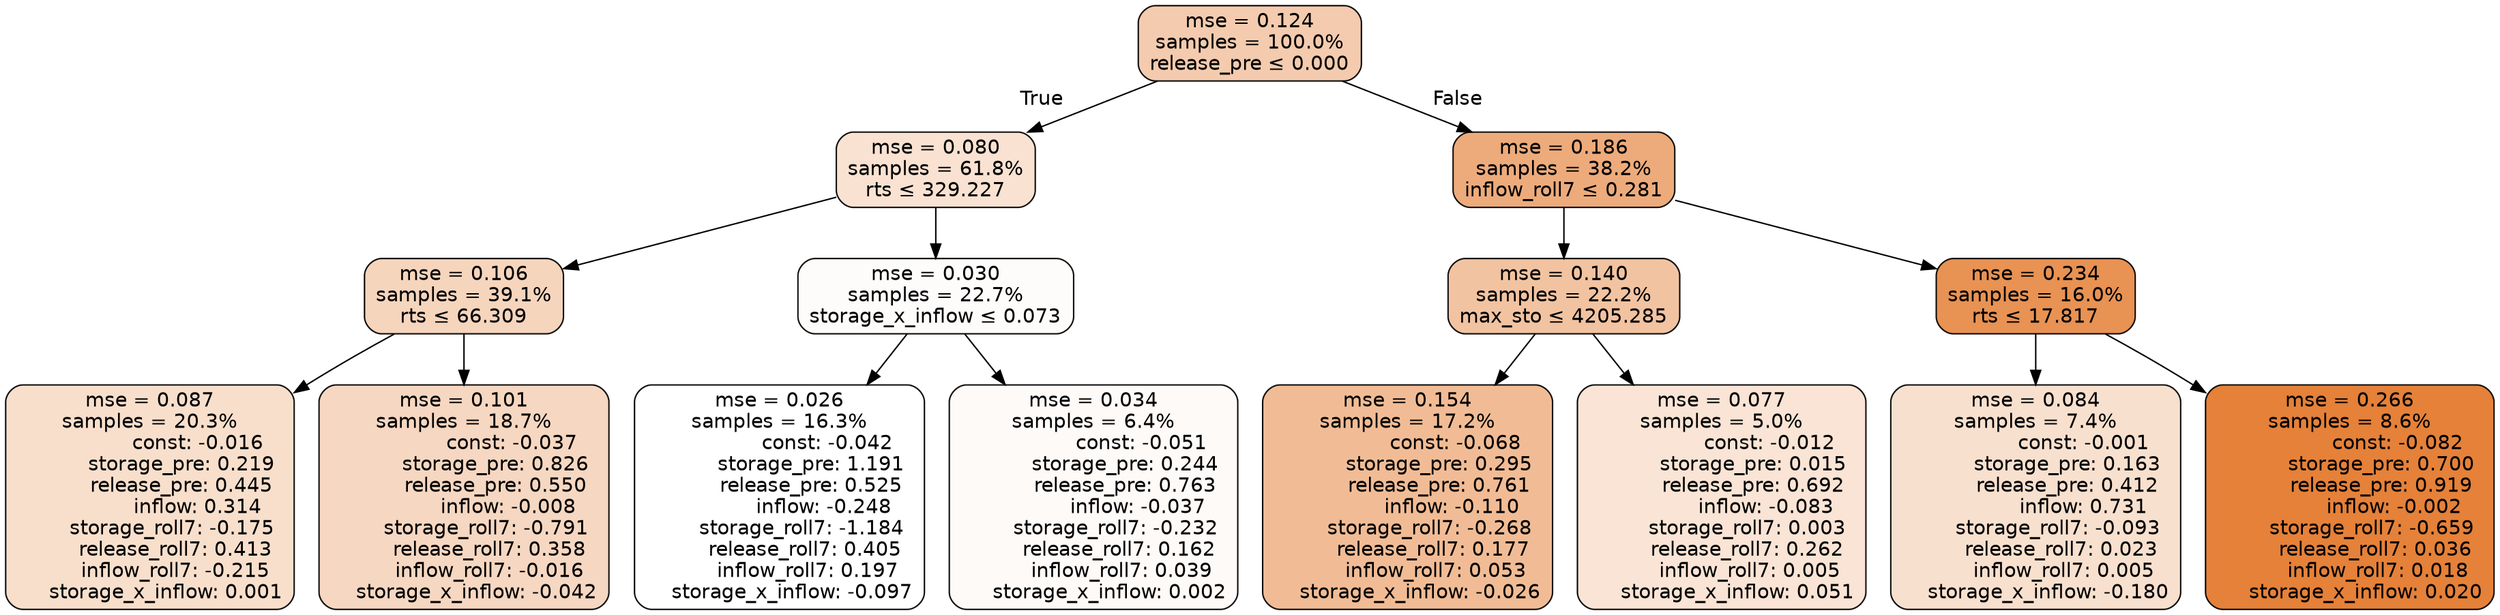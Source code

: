digraph tree {
bgcolor="transparent"
node [shape=rectangle, style="filled, rounded", color="black", fontname=helvetica] ;
edge [fontname=helvetica] ;
	"0" [label="mse = 0.124
samples = 100.0%
release_pre &le; 0.000", fillcolor="#f4cbae"]
	"1" [label="mse = 0.080
samples = 61.8%
rts &le; 329.227", fillcolor="#f9e2d2"]
	"2" [label="mse = 0.106
samples = 39.1%
rts &le; 66.309", fillcolor="#f6d5bd"]
	"3" [label="mse = 0.087
samples = 20.3%
               const: -0.016
          storage_pre: 0.219
          release_pre: 0.445
               inflow: 0.314
       storage_roll7: -0.175
        release_roll7: 0.413
        inflow_roll7: -0.215
     storage_x_inflow: 0.001", fillcolor="#f8dfcc"]
	"4" [label="mse = 0.101
samples = 18.7%
               const: -0.037
          storage_pre: 0.826
          release_pre: 0.550
              inflow: -0.008
       storage_roll7: -0.791
        release_roll7: 0.358
        inflow_roll7: -0.016
    storage_x_inflow: -0.042", fillcolor="#f6d7c1"]
	"5" [label="mse = 0.030
samples = 22.7%
storage_x_inflow &le; 0.073", fillcolor="#fefcfb"]
	"6" [label="mse = 0.026
samples = 16.3%
               const: -0.042
          storage_pre: 1.191
          release_pre: 0.525
              inflow: -0.248
       storage_roll7: -1.184
        release_roll7: 0.405
         inflow_roll7: 0.197
    storage_x_inflow: -0.097", fillcolor="#ffffff"]
	"7" [label="mse = 0.034
samples = 6.4%
               const: -0.051
          storage_pre: 0.244
          release_pre: 0.763
              inflow: -0.037
       storage_roll7: -0.232
        release_roll7: 0.162
         inflow_roll7: 0.039
     storage_x_inflow: 0.002", fillcolor="#fefaf8"]
	"8" [label="mse = 0.186
samples = 38.2%
inflow_roll7 &le; 0.281", fillcolor="#edab7b"]
	"9" [label="mse = 0.140
samples = 22.2%
max_sto &le; 4205.285", fillcolor="#f2c3a1"]
	"10" [label="mse = 0.154
samples = 17.2%
               const: -0.068
          storage_pre: 0.295
          release_pre: 0.761
              inflow: -0.110
       storage_roll7: -0.268
        release_roll7: 0.177
         inflow_roll7: 0.053
    storage_x_inflow: -0.026", fillcolor="#f1bc95"]
	"11" [label="mse = 0.077
samples = 5.0%
               const: -0.012
          storage_pre: 0.015
          release_pre: 0.692
              inflow: -0.083
        storage_roll7: 0.003
        release_roll7: 0.262
         inflow_roll7: 0.005
     storage_x_inflow: 0.051", fillcolor="#f9e4d5"]
	"12" [label="mse = 0.234
samples = 16.0%
rts &le; 17.817", fillcolor="#e89253"]
	"13" [label="mse = 0.084
samples = 7.4%
               const: -0.001
          storage_pre: 0.163
          release_pre: 0.412
               inflow: 0.731
       storage_roll7: -0.093
        release_roll7: 0.023
         inflow_roll7: 0.005
    storage_x_inflow: -0.180", fillcolor="#f8e0ce"]
	"14" [label="mse = 0.266
samples = 8.6%
               const: -0.082
          storage_pre: 0.700
          release_pre: 0.919
              inflow: -0.002
       storage_roll7: -0.659
        release_roll7: 0.036
         inflow_roll7: 0.018
     storage_x_inflow: 0.020", fillcolor="#e58139"]

	"0" -> "1" [labeldistance=2.5, labelangle=45, headlabel="True"]
	"1" -> "2"
	"2" -> "3"
	"2" -> "4"
	"1" -> "5"
	"5" -> "6"
	"5" -> "7"
	"0" -> "8" [labeldistance=2.5, labelangle=-45, headlabel="False"]
	"8" -> "9"
	"9" -> "10"
	"9" -> "11"
	"8" -> "12"
	"12" -> "13"
	"12" -> "14"
}